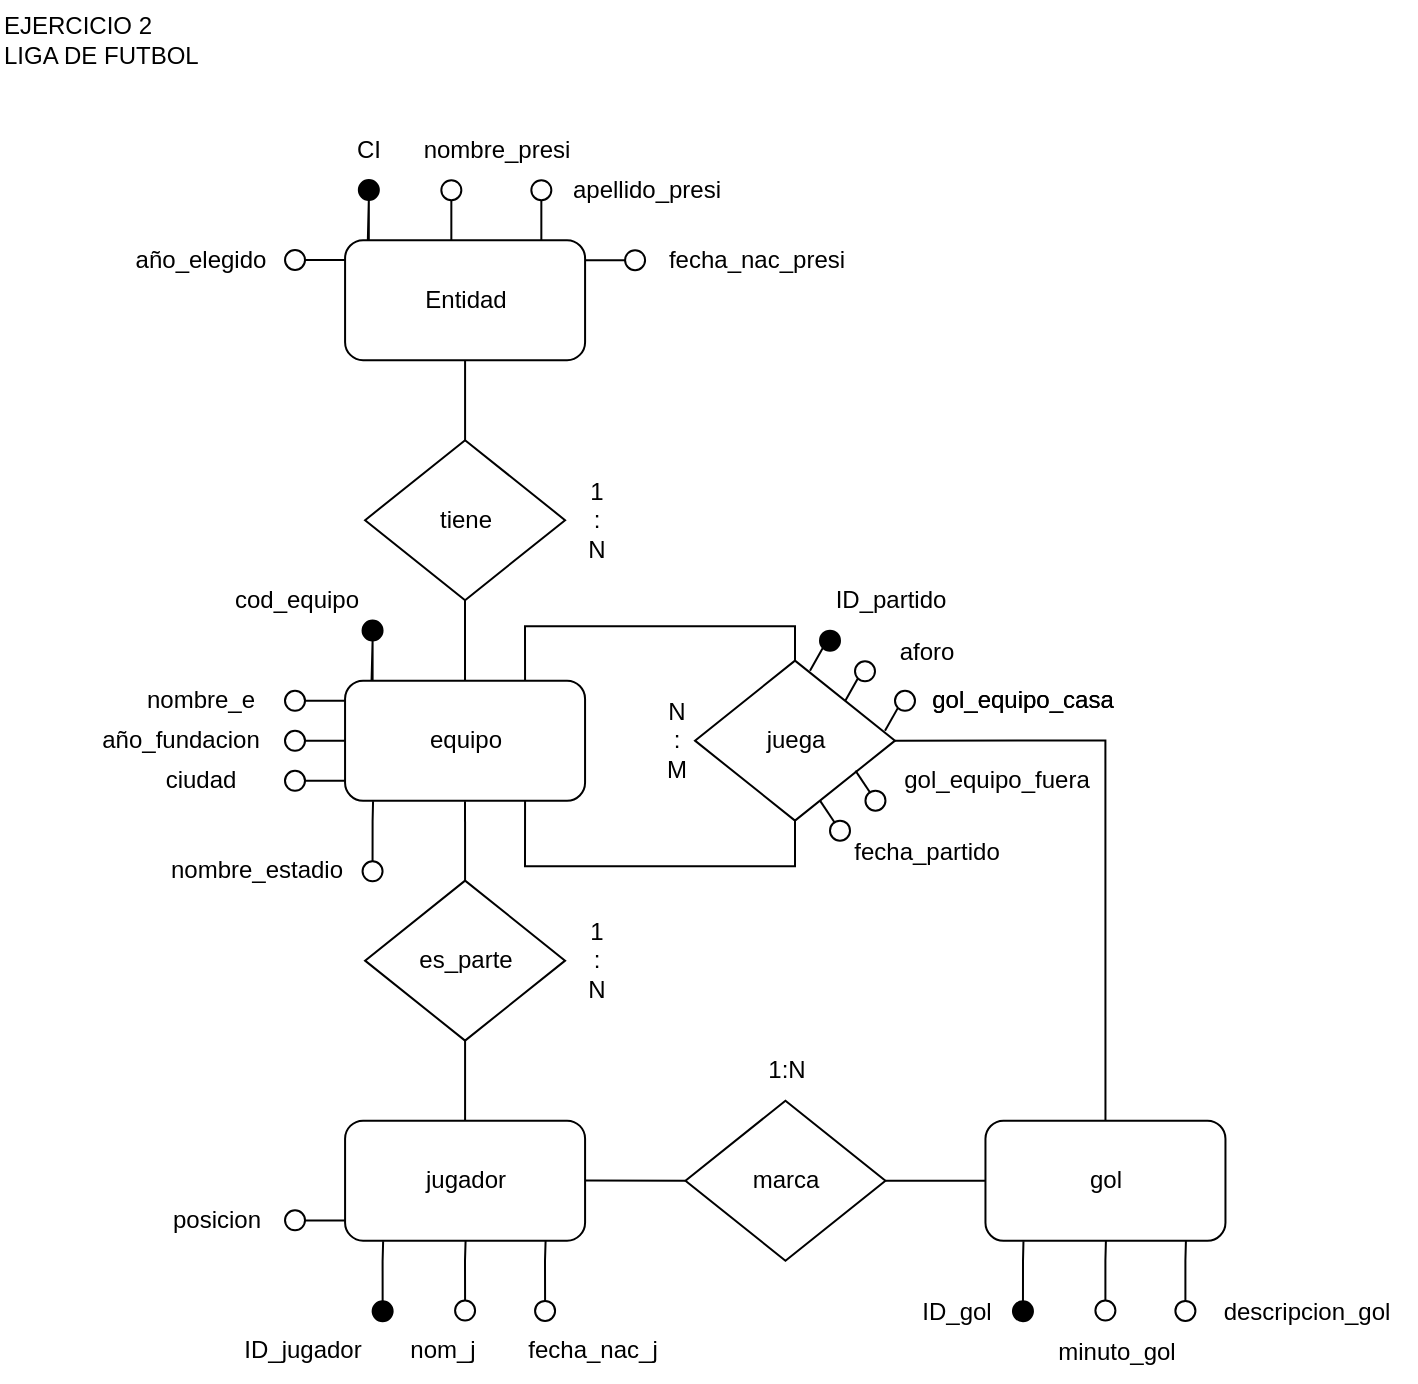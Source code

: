 <mxfile version="21.8.0" type="github">
  <diagram name="Página-1" id="uU0bJcLPbilijqj7mUlI">
    <mxGraphModel dx="1363" dy="881" grid="1" gridSize="10" guides="1" tooltips="1" connect="1" arrows="1" fold="1" page="1" pageScale="1" pageWidth="827" pageHeight="1169" math="0" shadow="0">
      <root>
        <mxCell id="0" />
        <mxCell id="1" parent="0" />
        <mxCell id="BOzoTroq9tNB3C7JOkiV-1" value="&lt;div align=&quot;left&quot; title=&quot;Page 1&quot; class=&quot;page&quot;&gt;&lt;div class=&quot;layoutArea&quot;&gt;&lt;div class=&quot;column&quot;&gt;EJERCICIO 2&lt;br&gt;LIGA DE FUTBOL&lt;br&gt;&lt;/div&gt;&lt;/div&gt;&lt;/div&gt;" style="text;html=1;align=left;verticalAlign=middle;resizable=0;points=[];autosize=1;strokeColor=none;fillColor=none;" vertex="1" parent="1">
          <mxGeometry x="40" y="40" width="120" height="40" as="geometry" />
        </mxCell>
        <mxCell id="BOzoTroq9tNB3C7JOkiV-2" value="equipo" style="rounded=1;whiteSpace=wrap;html=1;" vertex="1" parent="1">
          <mxGeometry x="212.53" y="380.4" width="120" height="60" as="geometry" />
        </mxCell>
        <mxCell id="BOzoTroq9tNB3C7JOkiV-3" style="edgeStyle=orthogonalEdgeStyle;rounded=0;orthogonalLoop=1;jettySize=auto;html=1;entryX=0.1;entryY=-0.032;entryDx=0;entryDy=0;entryPerimeter=0;endArrow=none;endFill=0;" edge="1" parent="1" source="BOzoTroq9tNB3C7JOkiV-4">
          <mxGeometry relative="1" as="geometry">
            <mxPoint x="225.78" y="380.32" as="targetPoint" />
          </mxGeometry>
        </mxCell>
        <mxCell id="BOzoTroq9tNB3C7JOkiV-4" value="" style="ellipse;whiteSpace=wrap;html=1;aspect=fixed;fillColor=#000;" vertex="1" parent="1">
          <mxGeometry x="221.28" y="350.24" width="10" height="10" as="geometry" />
        </mxCell>
        <mxCell id="BOzoTroq9tNB3C7JOkiV-5" value="cod_equipo" style="text;html=1;align=center;verticalAlign=middle;resizable=0;points=[];autosize=1;strokeColor=none;fillColor=none;" vertex="1" parent="1">
          <mxGeometry x="142.5" y="325.4" width="90" height="30" as="geometry" />
        </mxCell>
        <mxCell id="BOzoTroq9tNB3C7JOkiV-9" style="edgeStyle=orthogonalEdgeStyle;rounded=0;orthogonalLoop=1;jettySize=auto;html=1;entryX=0.083;entryY=1;entryDx=0;entryDy=0;entryPerimeter=0;endArrow=none;endFill=0;" edge="1" parent="1" source="BOzoTroq9tNB3C7JOkiV-10">
          <mxGeometry relative="1" as="geometry">
            <mxPoint x="226.53" y="440.64" as="targetPoint" />
          </mxGeometry>
        </mxCell>
        <mxCell id="BOzoTroq9tNB3C7JOkiV-10" value="" style="ellipse;whiteSpace=wrap;html=1;aspect=fixed;fillColor=#FFFFFF;" vertex="1" parent="1">
          <mxGeometry x="221.28" y="470.64" width="10" height="10" as="geometry" />
        </mxCell>
        <mxCell id="BOzoTroq9tNB3C7JOkiV-11" value="nombre_estadio" style="text;html=1;align=center;verticalAlign=middle;resizable=0;points=[];autosize=1;strokeColor=none;fillColor=none;" vertex="1" parent="1">
          <mxGeometry x="112.51" y="460.32" width="110" height="30" as="geometry" />
        </mxCell>
        <mxCell id="BOzoTroq9tNB3C7JOkiV-12" value="" style="ellipse;whiteSpace=wrap;html=1;aspect=fixed;" vertex="1" parent="1">
          <mxGeometry x="182.5" y="385.4" width="10" height="10" as="geometry" />
        </mxCell>
        <mxCell id="BOzoTroq9tNB3C7JOkiV-13" style="edgeStyle=orthogonalEdgeStyle;rounded=0;orthogonalLoop=1;jettySize=auto;html=1;entryX=-0.008;entryY=0.419;entryDx=0;entryDy=0;entryPerimeter=0;endArrow=none;endFill=0;" edge="1" parent="1" source="BOzoTroq9tNB3C7JOkiV-14">
          <mxGeometry relative="1" as="geometry">
            <mxPoint x="211.5" y="410.4" as="targetPoint" />
          </mxGeometry>
        </mxCell>
        <mxCell id="BOzoTroq9tNB3C7JOkiV-14" value="" style="ellipse;whiteSpace=wrap;html=1;aspect=fixed;" vertex="1" parent="1">
          <mxGeometry x="182.5" y="405.4" width="10" height="10" as="geometry" />
        </mxCell>
        <mxCell id="BOzoTroq9tNB3C7JOkiV-15" style="edgeStyle=orthogonalEdgeStyle;rounded=0;orthogonalLoop=1;jettySize=auto;html=1;entryX=0;entryY=0.75;entryDx=0;entryDy=0;endArrow=none;endFill=0;" edge="1" parent="1" source="BOzoTroq9tNB3C7JOkiV-16">
          <mxGeometry relative="1" as="geometry">
            <mxPoint x="212.5" y="430.4" as="targetPoint" />
          </mxGeometry>
        </mxCell>
        <mxCell id="BOzoTroq9tNB3C7JOkiV-16" value="" style="ellipse;whiteSpace=wrap;html=1;aspect=fixed;" vertex="1" parent="1">
          <mxGeometry x="182.5" y="425.4" width="10" height="10" as="geometry" />
        </mxCell>
        <mxCell id="BOzoTroq9tNB3C7JOkiV-17" value="nombre_e" style="text;html=1;align=center;verticalAlign=middle;resizable=0;points=[];autosize=1;strokeColor=none;fillColor=none;" vertex="1" parent="1">
          <mxGeometry x="100.0" y="375.4" width="80" height="30" as="geometry" />
        </mxCell>
        <mxCell id="BOzoTroq9tNB3C7JOkiV-18" value="año_fundacion" style="text;html=1;align=center;verticalAlign=middle;resizable=0;points=[];autosize=1;strokeColor=none;fillColor=none;" vertex="1" parent="1">
          <mxGeometry x="80.0" y="395.32" width="100" height="30" as="geometry" />
        </mxCell>
        <mxCell id="BOzoTroq9tNB3C7JOkiV-19" value="ciudad" style="text;html=1;align=center;verticalAlign=middle;resizable=0;points=[];autosize=1;strokeColor=none;fillColor=none;" vertex="1" parent="1">
          <mxGeometry x="110.0" y="415.4" width="60" height="30" as="geometry" />
        </mxCell>
        <mxCell id="BOzoTroq9tNB3C7JOkiV-20" style="edgeStyle=orthogonalEdgeStyle;rounded=0;orthogonalLoop=1;jettySize=auto;html=1;exitX=0;exitY=0.5;exitDx=0;exitDy=0;entryX=1;entryY=0.085;entryDx=0;entryDy=0;entryPerimeter=0;endArrow=none;endFill=0;" edge="1" parent="1">
          <mxGeometry relative="1" as="geometry">
            <mxPoint x="212.5" y="390.4" as="sourcePoint" />
            <mxPoint x="192.5" y="390.4" as="targetPoint" />
          </mxGeometry>
        </mxCell>
        <mxCell id="BOzoTroq9tNB3C7JOkiV-24" style="edgeStyle=orthogonalEdgeStyle;rounded=0;orthogonalLoop=1;jettySize=auto;html=1;entryX=0.75;entryY=1;entryDx=0;entryDy=0;endArrow=none;endFill=0;" edge="1" parent="1" source="BOzoTroq9tNB3C7JOkiV-25" target="BOzoTroq9tNB3C7JOkiV-2">
          <mxGeometry relative="1" as="geometry">
            <mxPoint x="437.47" y="490.36" as="targetPoint" />
            <Array as="points">
              <mxPoint x="438" y="473.16" />
              <mxPoint x="303" y="473.16" />
            </Array>
          </mxGeometry>
        </mxCell>
        <mxCell id="BOzoTroq9tNB3C7JOkiV-136" style="edgeStyle=orthogonalEdgeStyle;rounded=0;orthogonalLoop=1;jettySize=auto;html=1;exitX=1;exitY=0.5;exitDx=0;exitDy=0;entryX=0.5;entryY=0;entryDx=0;entryDy=0;endArrow=none;endFill=0;" edge="1" parent="1" source="BOzoTroq9tNB3C7JOkiV-25" target="BOzoTroq9tNB3C7JOkiV-103">
          <mxGeometry relative="1" as="geometry" />
        </mxCell>
        <mxCell id="BOzoTroq9tNB3C7JOkiV-25" value="juega" style="rhombus;whiteSpace=wrap;html=1;" vertex="1" parent="1">
          <mxGeometry x="387.5" y="370.32" width="100" height="80" as="geometry" />
        </mxCell>
        <mxCell id="BOzoTroq9tNB3C7JOkiV-26" style="edgeStyle=orthogonalEdgeStyle;rounded=0;orthogonalLoop=1;jettySize=auto;html=1;endArrow=none;endFill=0;exitX=0.75;exitY=0;exitDx=0;exitDy=0;entryX=0.5;entryY=0;entryDx=0;entryDy=0;" edge="1" parent="1" source="BOzoTroq9tNB3C7JOkiV-2" target="BOzoTroq9tNB3C7JOkiV-25">
          <mxGeometry relative="1" as="geometry">
            <mxPoint x="437.47" y="330.36" as="sourcePoint" />
            <mxPoint x="438" y="363.16" as="targetPoint" />
            <Array as="points">
              <mxPoint x="303" y="353.16" />
              <mxPoint x="438" y="353.16" />
            </Array>
          </mxGeometry>
        </mxCell>
        <mxCell id="BOzoTroq9tNB3C7JOkiV-27" value="&lt;div&gt;N&lt;/div&gt;&lt;div&gt;:&lt;/div&gt;&lt;div&gt;M&lt;/div&gt;" style="text;html=1;align=center;verticalAlign=middle;resizable=0;points=[];autosize=1;strokeColor=none;fillColor=none;" vertex="1" parent="1">
          <mxGeometry x="362.54" y="380.4" width="30" height="60" as="geometry" />
        </mxCell>
        <mxCell id="BOzoTroq9tNB3C7JOkiV-28" style="edgeStyle=orthogonalEdgeStyle;rounded=0;orthogonalLoop=1;jettySize=auto;html=1;entryX=0.5;entryY=0;entryDx=0;entryDy=0;endArrow=none;endFill=0;" edge="1" parent="1" source="BOzoTroq9tNB3C7JOkiV-29">
          <mxGeometry relative="1" as="geometry">
            <mxPoint x="272.51" y="380.4" as="targetPoint" />
          </mxGeometry>
        </mxCell>
        <mxCell id="BOzoTroq9tNB3C7JOkiV-29" value="tiene" style="rhombus;whiteSpace=wrap;html=1;" vertex="1" parent="1">
          <mxGeometry x="222.54" y="260.08" width="100" height="80" as="geometry" />
        </mxCell>
        <mxCell id="BOzoTroq9tNB3C7JOkiV-30" style="edgeStyle=orthogonalEdgeStyle;rounded=0;orthogonalLoop=1;jettySize=auto;html=1;entryX=0.5;entryY=0;entryDx=0;entryDy=0;endArrow=none;endFill=0;" edge="1" parent="1" source="BOzoTroq9tNB3C7JOkiV-31" target="BOzoTroq9tNB3C7JOkiV-29">
          <mxGeometry relative="1" as="geometry" />
        </mxCell>
        <mxCell id="BOzoTroq9tNB3C7JOkiV-31" value="Entidad" style="rounded=1;whiteSpace=wrap;html=1;" vertex="1" parent="1">
          <mxGeometry x="212.54" y="160.08" width="120" height="60" as="geometry" />
        </mxCell>
        <mxCell id="BOzoTroq9tNB3C7JOkiV-32" value="&lt;div&gt;1&lt;/div&gt;&lt;div&gt;:&lt;/div&gt;&lt;div&gt;N&lt;/div&gt;" style="text;html=1;align=center;verticalAlign=middle;resizable=0;points=[];autosize=1;strokeColor=none;fillColor=none;" vertex="1" parent="1">
          <mxGeometry x="322.54" y="270.08" width="30" height="60" as="geometry" />
        </mxCell>
        <mxCell id="BOzoTroq9tNB3C7JOkiV-37" style="edgeStyle=orthogonalEdgeStyle;rounded=0;orthogonalLoop=1;jettySize=auto;html=1;entryX=0.1;entryY=-0.032;entryDx=0;entryDy=0;entryPerimeter=0;endArrow=none;endFill=0;" edge="1" parent="1" source="BOzoTroq9tNB3C7JOkiV-38">
          <mxGeometry relative="1" as="geometry">
            <mxPoint x="223.92" y="160.08" as="targetPoint" />
          </mxGeometry>
        </mxCell>
        <mxCell id="BOzoTroq9tNB3C7JOkiV-38" value="" style="ellipse;whiteSpace=wrap;html=1;aspect=fixed;fillColor=#000;" vertex="1" parent="1">
          <mxGeometry x="219.42" y="130.0" width="10" height="10" as="geometry" />
        </mxCell>
        <mxCell id="BOzoTroq9tNB3C7JOkiV-39" value="CI" style="text;html=1;align=center;verticalAlign=middle;resizable=0;points=[];autosize=1;strokeColor=none;fillColor=none;" vertex="1" parent="1">
          <mxGeometry x="204.42" y="100.08" width="40" height="30" as="geometry" />
        </mxCell>
        <mxCell id="BOzoTroq9tNB3C7JOkiV-40" style="edgeStyle=orthogonalEdgeStyle;rounded=0;orthogonalLoop=1;jettySize=auto;html=1;exitX=0.5;exitY=1;exitDx=0;exitDy=0;entryX=0.5;entryY=0;entryDx=0;entryDy=0;endArrow=none;endFill=0;" edge="1" parent="1" source="BOzoTroq9tNB3C7JOkiV-41">
          <mxGeometry relative="1" as="geometry">
            <mxPoint x="265.67" y="160.08" as="targetPoint" />
          </mxGeometry>
        </mxCell>
        <mxCell id="BOzoTroq9tNB3C7JOkiV-41" value="" style="ellipse;whiteSpace=wrap;html=1;aspect=fixed;" vertex="1" parent="1">
          <mxGeometry x="260.67" y="130.08" width="10" height="10" as="geometry" />
        </mxCell>
        <mxCell id="BOzoTroq9tNB3C7JOkiV-42" value="nombre_presi" style="text;html=1;align=center;verticalAlign=middle;resizable=0;points=[];autosize=1;strokeColor=none;fillColor=none;" vertex="1" parent="1">
          <mxGeometry x="237.54" y="100.0" width="100" height="30" as="geometry" />
        </mxCell>
        <mxCell id="BOzoTroq9tNB3C7JOkiV-43" style="edgeStyle=orthogonalEdgeStyle;rounded=0;orthogonalLoop=1;jettySize=auto;html=1;exitX=0.5;exitY=1;exitDx=0;exitDy=0;entryX=0.874;entryY=0;entryDx=0;entryDy=0;entryPerimeter=0;endArrow=none;endFill=0;" edge="1" parent="1" source="BOzoTroq9tNB3C7JOkiV-44">
          <mxGeometry relative="1" as="geometry">
            <mxPoint x="310.67" y="160.08" as="targetPoint" />
          </mxGeometry>
        </mxCell>
        <mxCell id="BOzoTroq9tNB3C7JOkiV-44" value="" style="ellipse;whiteSpace=wrap;html=1;aspect=fixed;" vertex="1" parent="1">
          <mxGeometry x="305.67" y="130.08" width="10" height="10" as="geometry" />
        </mxCell>
        <mxCell id="BOzoTroq9tNB3C7JOkiV-45" value="apellido_presi" style="text;html=1;align=center;verticalAlign=middle;resizable=0;points=[];autosize=1;strokeColor=none;fillColor=none;" vertex="1" parent="1">
          <mxGeometry x="312.73" y="120.0" width="100" height="30" as="geometry" />
        </mxCell>
        <mxCell id="BOzoTroq9tNB3C7JOkiV-46" value="" style="ellipse;whiteSpace=wrap;html=1;aspect=fixed;" vertex="1" parent="1">
          <mxGeometry x="182.51" y="165.0" width="10" height="10" as="geometry" />
        </mxCell>
        <mxCell id="BOzoTroq9tNB3C7JOkiV-51" value="año_elegido" style="text;html=1;align=center;verticalAlign=middle;resizable=0;points=[];autosize=1;strokeColor=none;fillColor=none;" vertex="1" parent="1">
          <mxGeometry x="95.0" y="155.0" width="90" height="30" as="geometry" />
        </mxCell>
        <mxCell id="BOzoTroq9tNB3C7JOkiV-54" style="edgeStyle=orthogonalEdgeStyle;rounded=0;orthogonalLoop=1;jettySize=auto;html=1;exitX=0;exitY=0.5;exitDx=0;exitDy=0;entryX=1;entryY=0.085;entryDx=0;entryDy=0;entryPerimeter=0;endArrow=none;endFill=0;" edge="1" parent="1">
          <mxGeometry relative="1" as="geometry">
            <mxPoint x="212.51" y="170.0" as="sourcePoint" />
            <mxPoint x="192.51" y="170.0" as="targetPoint" />
          </mxGeometry>
        </mxCell>
        <mxCell id="BOzoTroq9tNB3C7JOkiV-55" style="edgeStyle=orthogonalEdgeStyle;rounded=0;orthogonalLoop=1;jettySize=auto;html=1;exitX=0;exitY=0.5;exitDx=0;exitDy=0;entryX=1;entryY=0.085;entryDx=0;entryDy=0;entryPerimeter=0;endArrow=none;endFill=0;" edge="1" parent="1" source="BOzoTroq9tNB3C7JOkiV-56">
          <mxGeometry relative="1" as="geometry">
            <mxPoint x="332.54" y="170.08" as="targetPoint" />
          </mxGeometry>
        </mxCell>
        <mxCell id="BOzoTroq9tNB3C7JOkiV-56" value="" style="ellipse;whiteSpace=wrap;html=1;aspect=fixed;" vertex="1" parent="1">
          <mxGeometry x="352.54" y="165.08" width="10" height="10" as="geometry" />
        </mxCell>
        <mxCell id="BOzoTroq9tNB3C7JOkiV-57" value="fecha_nac_presi" style="text;html=1;align=center;verticalAlign=middle;resizable=0;points=[];autosize=1;strokeColor=none;fillColor=none;" vertex="1" parent="1">
          <mxGeometry x="362.54" y="155.08" width="110" height="30" as="geometry" />
        </mxCell>
        <mxCell id="BOzoTroq9tNB3C7JOkiV-64" style="edgeStyle=orthogonalEdgeStyle;rounded=0;orthogonalLoop=1;jettySize=auto;html=1;entryX=0.5;entryY=0;entryDx=0;entryDy=0;endArrow=none;endFill=0;" edge="1" parent="1" source="BOzoTroq9tNB3C7JOkiV-65" target="BOzoTroq9tNB3C7JOkiV-67">
          <mxGeometry relative="1" as="geometry" />
        </mxCell>
        <mxCell id="BOzoTroq9tNB3C7JOkiV-65" value="es_parte" style="rhombus;whiteSpace=wrap;html=1;" vertex="1" parent="1">
          <mxGeometry x="222.54" y="480.32" width="100" height="80" as="geometry" />
        </mxCell>
        <mxCell id="BOzoTroq9tNB3C7JOkiV-66" style="edgeStyle=orthogonalEdgeStyle;rounded=0;orthogonalLoop=1;jettySize=auto;html=1;entryX=0.5;entryY=0;entryDx=0;entryDy=0;endArrow=none;endFill=0;" edge="1" parent="1" target="BOzoTroq9tNB3C7JOkiV-65">
          <mxGeometry relative="1" as="geometry">
            <mxPoint x="272.51" y="440.64" as="sourcePoint" />
          </mxGeometry>
        </mxCell>
        <mxCell id="BOzoTroq9tNB3C7JOkiV-67" value="jugador" style="rounded=1;whiteSpace=wrap;html=1;" vertex="1" parent="1">
          <mxGeometry x="212.54" y="600.32" width="120" height="60" as="geometry" />
        </mxCell>
        <mxCell id="BOzoTroq9tNB3C7JOkiV-68" value="&lt;div&gt;1&lt;/div&gt;&lt;div&gt;:&lt;/div&gt;&lt;div&gt;N&lt;/div&gt;" style="text;html=1;align=center;verticalAlign=middle;resizable=0;points=[];autosize=1;strokeColor=none;fillColor=none;" vertex="1" parent="1">
          <mxGeometry x="322.54" y="490.32" width="30" height="60" as="geometry" />
        </mxCell>
        <mxCell id="BOzoTroq9tNB3C7JOkiV-76" style="edgeStyle=orthogonalEdgeStyle;rounded=0;orthogonalLoop=1;jettySize=auto;html=1;entryX=0;entryY=0.75;entryDx=0;entryDy=0;endArrow=none;endFill=0;" edge="1" parent="1" source="BOzoTroq9tNB3C7JOkiV-77">
          <mxGeometry relative="1" as="geometry">
            <mxPoint x="212.51" y="650.16" as="targetPoint" />
          </mxGeometry>
        </mxCell>
        <mxCell id="BOzoTroq9tNB3C7JOkiV-77" value="" style="ellipse;whiteSpace=wrap;html=1;aspect=fixed;" vertex="1" parent="1">
          <mxGeometry x="182.51" y="645.16" width="10" height="10" as="geometry" />
        </mxCell>
        <mxCell id="BOzoTroq9tNB3C7JOkiV-80" value="posicion" style="text;html=1;align=center;verticalAlign=middle;resizable=0;points=[];autosize=1;strokeColor=none;fillColor=none;" vertex="1" parent="1">
          <mxGeometry x="112.51" y="635.16" width="70" height="30" as="geometry" />
        </mxCell>
        <mxCell id="BOzoTroq9tNB3C7JOkiV-91" style="edgeStyle=orthogonalEdgeStyle;rounded=0;orthogonalLoop=1;jettySize=auto;html=1;entryX=0.083;entryY=1;entryDx=0;entryDy=0;entryPerimeter=0;endArrow=none;endFill=0;" edge="1" parent="1" source="BOzoTroq9tNB3C7JOkiV-92">
          <mxGeometry relative="1" as="geometry">
            <mxPoint x="231.57" y="660.6" as="targetPoint" />
          </mxGeometry>
        </mxCell>
        <mxCell id="BOzoTroq9tNB3C7JOkiV-92" value="" style="ellipse;whiteSpace=wrap;html=1;aspect=fixed;fillColor=#000;" vertex="1" parent="1">
          <mxGeometry x="226.32" y="690.6" width="10" height="10" as="geometry" />
        </mxCell>
        <mxCell id="BOzoTroq9tNB3C7JOkiV-93" value="ID_jugador" style="text;html=1;align=center;verticalAlign=middle;resizable=0;points=[];autosize=1;strokeColor=none;fillColor=none;" vertex="1" parent="1">
          <mxGeometry x="151.28" y="700.28" width="80" height="30" as="geometry" />
        </mxCell>
        <mxCell id="BOzoTroq9tNB3C7JOkiV-94" style="edgeStyle=orthogonalEdgeStyle;rounded=0;orthogonalLoop=1;jettySize=auto;html=1;entryX=0.5;entryY=1;entryDx=0;entryDy=0;endArrow=none;endFill=0;" edge="1" parent="1" source="BOzoTroq9tNB3C7JOkiV-95">
          <mxGeometry relative="1" as="geometry">
            <mxPoint x="312.8" y="660.36" as="targetPoint" />
          </mxGeometry>
        </mxCell>
        <mxCell id="BOzoTroq9tNB3C7JOkiV-95" value="" style="ellipse;whiteSpace=wrap;html=1;aspect=fixed;" vertex="1" parent="1">
          <mxGeometry x="307.54" y="690.44" width="10" height="10" as="geometry" />
        </mxCell>
        <mxCell id="BOzoTroq9tNB3C7JOkiV-96" value="fecha_nac_j" style="text;html=1;align=center;verticalAlign=middle;resizable=0;points=[];autosize=1;strokeColor=none;fillColor=none;" vertex="1" parent="1">
          <mxGeometry x="291.28" y="700.28" width="90" height="30" as="geometry" />
        </mxCell>
        <mxCell id="BOzoTroq9tNB3C7JOkiV-97" style="edgeStyle=orthogonalEdgeStyle;rounded=0;orthogonalLoop=1;jettySize=auto;html=1;entryX=0.5;entryY=1;entryDx=0;entryDy=0;endArrow=none;endFill=0;" edge="1" parent="1" source="BOzoTroq9tNB3C7JOkiV-98">
          <mxGeometry relative="1" as="geometry">
            <mxPoint x="272.8" y="660.2" as="targetPoint" />
          </mxGeometry>
        </mxCell>
        <mxCell id="BOzoTroq9tNB3C7JOkiV-98" value="" style="ellipse;whiteSpace=wrap;html=1;aspect=fixed;" vertex="1" parent="1">
          <mxGeometry x="267.54" y="690.28" width="10" height="10" as="geometry" />
        </mxCell>
        <mxCell id="BOzoTroq9tNB3C7JOkiV-99" value="nom_j" style="text;html=1;align=center;verticalAlign=middle;resizable=0;points=[];autosize=1;strokeColor=none;fillColor=none;" vertex="1" parent="1">
          <mxGeometry x="231.28" y="700.28" width="60" height="30" as="geometry" />
        </mxCell>
        <mxCell id="BOzoTroq9tNB3C7JOkiV-100" value="marca" style="rhombus;whiteSpace=wrap;html=1;" vertex="1" parent="1">
          <mxGeometry x="382.73" y="590.36" width="100" height="80" as="geometry" />
        </mxCell>
        <mxCell id="BOzoTroq9tNB3C7JOkiV-101" style="edgeStyle=none;rounded=0;orthogonalLoop=1;jettySize=auto;html=1;exitX=1;exitY=0.5;exitDx=0;exitDy=0;entryX=0;entryY=0.5;entryDx=0;entryDy=0;endArrow=none;endFill=0;" edge="1" parent="1" target="BOzoTroq9tNB3C7JOkiV-100">
          <mxGeometry relative="1" as="geometry">
            <mxPoint x="332.53" y="630.28" as="sourcePoint" />
          </mxGeometry>
        </mxCell>
        <mxCell id="BOzoTroq9tNB3C7JOkiV-102" style="edgeStyle=none;rounded=0;orthogonalLoop=1;jettySize=auto;html=1;exitX=0;exitY=0.5;exitDx=0;exitDy=0;entryX=1;entryY=0.5;entryDx=0;entryDy=0;endArrow=none;endFill=0;" edge="1" parent="1" source="BOzoTroq9tNB3C7JOkiV-103" target="BOzoTroq9tNB3C7JOkiV-100">
          <mxGeometry relative="1" as="geometry" />
        </mxCell>
        <mxCell id="BOzoTroq9tNB3C7JOkiV-103" value="gol" style="rounded=1;whiteSpace=wrap;html=1;" vertex="1" parent="1">
          <mxGeometry x="532.73" y="600.36" width="120" height="60" as="geometry" />
        </mxCell>
        <mxCell id="BOzoTroq9tNB3C7JOkiV-104" value="1:N" style="text;html=1;align=center;verticalAlign=middle;resizable=0;points=[];autosize=1;strokeColor=none;fillColor=none;" vertex="1" parent="1">
          <mxGeometry x="412.73" y="560.36" width="40" height="30" as="geometry" />
        </mxCell>
        <mxCell id="BOzoTroq9tNB3C7JOkiV-118" style="edgeStyle=orthogonalEdgeStyle;rounded=0;orthogonalLoop=1;jettySize=auto;html=1;entryX=0.083;entryY=1;entryDx=0;entryDy=0;entryPerimeter=0;endArrow=none;endFill=0;" edge="1" parent="1" source="BOzoTroq9tNB3C7JOkiV-119">
          <mxGeometry relative="1" as="geometry">
            <mxPoint x="551.73" y="660.6" as="targetPoint" />
          </mxGeometry>
        </mxCell>
        <mxCell id="BOzoTroq9tNB3C7JOkiV-119" value="" style="ellipse;whiteSpace=wrap;html=1;aspect=fixed;fillColor=#000;" vertex="1" parent="1">
          <mxGeometry x="546.48" y="690.6" width="10" height="10" as="geometry" />
        </mxCell>
        <mxCell id="BOzoTroq9tNB3C7JOkiV-120" value="ID_gol" style="text;html=1;align=center;verticalAlign=middle;resizable=0;points=[];autosize=1;strokeColor=none;fillColor=none;" vertex="1" parent="1">
          <mxGeometry x="487.5" y="680.6" width="60" height="30" as="geometry" />
        </mxCell>
        <mxCell id="BOzoTroq9tNB3C7JOkiV-121" style="edgeStyle=orthogonalEdgeStyle;rounded=0;orthogonalLoop=1;jettySize=auto;html=1;entryX=0.5;entryY=1;entryDx=0;entryDy=0;endArrow=none;endFill=0;" edge="1" parent="1" source="BOzoTroq9tNB3C7JOkiV-122">
          <mxGeometry relative="1" as="geometry">
            <mxPoint x="632.96" y="660.36" as="targetPoint" />
          </mxGeometry>
        </mxCell>
        <mxCell id="BOzoTroq9tNB3C7JOkiV-122" value="" style="ellipse;whiteSpace=wrap;html=1;aspect=fixed;" vertex="1" parent="1">
          <mxGeometry x="627.7" y="690.44" width="10" height="10" as="geometry" />
        </mxCell>
        <mxCell id="BOzoTroq9tNB3C7JOkiV-123" value="&lt;div&gt;descripcion_gol&lt;/div&gt;" style="text;html=1;align=center;verticalAlign=middle;resizable=0;points=[];autosize=1;strokeColor=none;fillColor=none;" vertex="1" parent="1">
          <mxGeometry x="637.7" y="680.6" width="110" height="30" as="geometry" />
        </mxCell>
        <mxCell id="BOzoTroq9tNB3C7JOkiV-133" style="edgeStyle=orthogonalEdgeStyle;rounded=0;orthogonalLoop=1;jettySize=auto;html=1;entryX=0.5;entryY=1;entryDx=0;entryDy=0;endArrow=none;endFill=0;" edge="1" parent="1" source="BOzoTroq9tNB3C7JOkiV-134">
          <mxGeometry relative="1" as="geometry">
            <mxPoint x="592.96" y="660.2" as="targetPoint" />
          </mxGeometry>
        </mxCell>
        <mxCell id="BOzoTroq9tNB3C7JOkiV-134" value="" style="ellipse;whiteSpace=wrap;html=1;aspect=fixed;" vertex="1" parent="1">
          <mxGeometry x="587.7" y="690.28" width="10" height="10" as="geometry" />
        </mxCell>
        <mxCell id="BOzoTroq9tNB3C7JOkiV-135" value="minuto_gol" style="text;html=1;align=center;verticalAlign=middle;resizable=0;points=[];autosize=1;strokeColor=none;fillColor=none;" vertex="1" parent="1">
          <mxGeometry x="557.7" y="700.6" width="80" height="30" as="geometry" />
        </mxCell>
        <mxCell id="BOzoTroq9tNB3C7JOkiV-143" style="rounded=0;orthogonalLoop=1;jettySize=auto;html=1;exitX=0;exitY=1;exitDx=0;exitDy=0;entryX=1;entryY=0;entryDx=0;entryDy=0;endArrow=none;endFill=0;" edge="1" source="BOzoTroq9tNB3C7JOkiV-144" parent="1">
          <mxGeometry relative="1" as="geometry">
            <mxPoint x="462.5" y="390.64" as="targetPoint" />
          </mxGeometry>
        </mxCell>
        <mxCell id="BOzoTroq9tNB3C7JOkiV-144" value="" style="ellipse;whiteSpace=wrap;html=1;aspect=fixed;" vertex="1" parent="1">
          <mxGeometry x="467.5" y="370.64" width="10" height="10" as="geometry" />
        </mxCell>
        <mxCell id="BOzoTroq9tNB3C7JOkiV-145" style="rounded=0;orthogonalLoop=1;jettySize=auto;html=1;entryX=1;entryY=1;entryDx=0;entryDy=0;endArrow=none;endFill=0;" edge="1" source="BOzoTroq9tNB3C7JOkiV-146" parent="1">
          <mxGeometry relative="1" as="geometry">
            <mxPoint x="450" y="440.32" as="targetPoint" />
          </mxGeometry>
        </mxCell>
        <mxCell id="BOzoTroq9tNB3C7JOkiV-146" value="" style="ellipse;whiteSpace=wrap;html=1;aspect=fixed;" vertex="1" parent="1">
          <mxGeometry x="455" y="450.32" width="10" height="10" as="geometry" />
        </mxCell>
        <mxCell id="BOzoTroq9tNB3C7JOkiV-147" value="ID_partido" style="text;html=1;align=center;verticalAlign=middle;resizable=0;points=[];autosize=1;strokeColor=none;fillColor=none;" vertex="1" parent="1">
          <mxGeometry x="445.0" y="325.4" width="80" height="30" as="geometry" />
        </mxCell>
        <mxCell id="BOzoTroq9tNB3C7JOkiV-150" style="rounded=0;orthogonalLoop=1;jettySize=auto;html=1;exitX=0;exitY=1;exitDx=0;exitDy=0;entryX=1;entryY=0;entryDx=0;entryDy=0;endArrow=none;endFill=0;" edge="1" source="BOzoTroq9tNB3C7JOkiV-151" parent="1">
          <mxGeometry relative="1" as="geometry">
            <mxPoint x="445" y="375.32" as="targetPoint" />
          </mxGeometry>
        </mxCell>
        <mxCell id="BOzoTroq9tNB3C7JOkiV-151" value="" style="ellipse;whiteSpace=wrap;html=1;aspect=fixed;fillColor=#000000;" vertex="1" parent="1">
          <mxGeometry x="450" y="355.32" width="10" height="10" as="geometry" />
        </mxCell>
        <mxCell id="BOzoTroq9tNB3C7JOkiV-152" style="rounded=0;orthogonalLoop=1;jettySize=auto;html=1;exitX=0;exitY=1;exitDx=0;exitDy=0;entryX=1;entryY=0;entryDx=0;entryDy=0;endArrow=none;endFill=0;" edge="1" source="BOzoTroq9tNB3C7JOkiV-153" parent="1">
          <mxGeometry relative="1" as="geometry">
            <mxPoint x="482.5" y="405.4" as="targetPoint" />
          </mxGeometry>
        </mxCell>
        <mxCell id="BOzoTroq9tNB3C7JOkiV-153" value="" style="ellipse;whiteSpace=wrap;html=1;aspect=fixed;" vertex="1" parent="1">
          <mxGeometry x="487.5" y="385.4" width="10" height="10" as="geometry" />
        </mxCell>
        <mxCell id="BOzoTroq9tNB3C7JOkiV-154" style="rounded=0;orthogonalLoop=1;jettySize=auto;html=1;entryX=1;entryY=1;entryDx=0;entryDy=0;endArrow=none;endFill=0;" edge="1" source="BOzoTroq9tNB3C7JOkiV-155" parent="1">
          <mxGeometry relative="1" as="geometry">
            <mxPoint x="467.73" y="425.32" as="targetPoint" />
          </mxGeometry>
        </mxCell>
        <mxCell id="BOzoTroq9tNB3C7JOkiV-155" value="" style="ellipse;whiteSpace=wrap;html=1;aspect=fixed;" vertex="1" parent="1">
          <mxGeometry x="472.73" y="435.32" width="10" height="10" as="geometry" />
        </mxCell>
        <mxCell id="BOzoTroq9tNB3C7JOkiV-156" value="aforo" style="text;html=1;align=center;verticalAlign=middle;resizable=0;points=[];autosize=1;strokeColor=none;fillColor=none;" vertex="1" parent="1">
          <mxGeometry x="477.5" y="350.64" width="50" height="30" as="geometry" />
        </mxCell>
        <mxCell id="BOzoTroq9tNB3C7JOkiV-157" value="gol_equipo_casa" style="text;html=1;align=center;verticalAlign=middle;resizable=0;points=[];autosize=1;strokeColor=none;fillColor=none;" vertex="1" parent="1">
          <mxGeometry x="496.48" y="375.4" width="110" height="30" as="geometry" />
        </mxCell>
        <mxCell id="BOzoTroq9tNB3C7JOkiV-158" value="fecha_partido" style="text;html=1;align=center;verticalAlign=middle;resizable=0;points=[];autosize=1;strokeColor=none;fillColor=none;" vertex="1" parent="1">
          <mxGeometry x="452.5" y="450.64" width="100" height="30" as="geometry" />
        </mxCell>
        <mxCell id="BOzoTroq9tNB3C7JOkiV-159" value="gol_equipo_casa" style="text;html=1;align=center;verticalAlign=middle;resizable=0;points=[];autosize=1;strokeColor=none;fillColor=none;" vertex="1" parent="1">
          <mxGeometry x="496.48" y="375.4" width="110" height="30" as="geometry" />
        </mxCell>
        <mxCell id="BOzoTroq9tNB3C7JOkiV-160" value="gol_equipo_fuera" style="text;html=1;align=center;verticalAlign=middle;resizable=0;points=[];autosize=1;strokeColor=none;fillColor=none;" vertex="1" parent="1">
          <mxGeometry x="477.73" y="415.32" width="120" height="30" as="geometry" />
        </mxCell>
      </root>
    </mxGraphModel>
  </diagram>
</mxfile>
